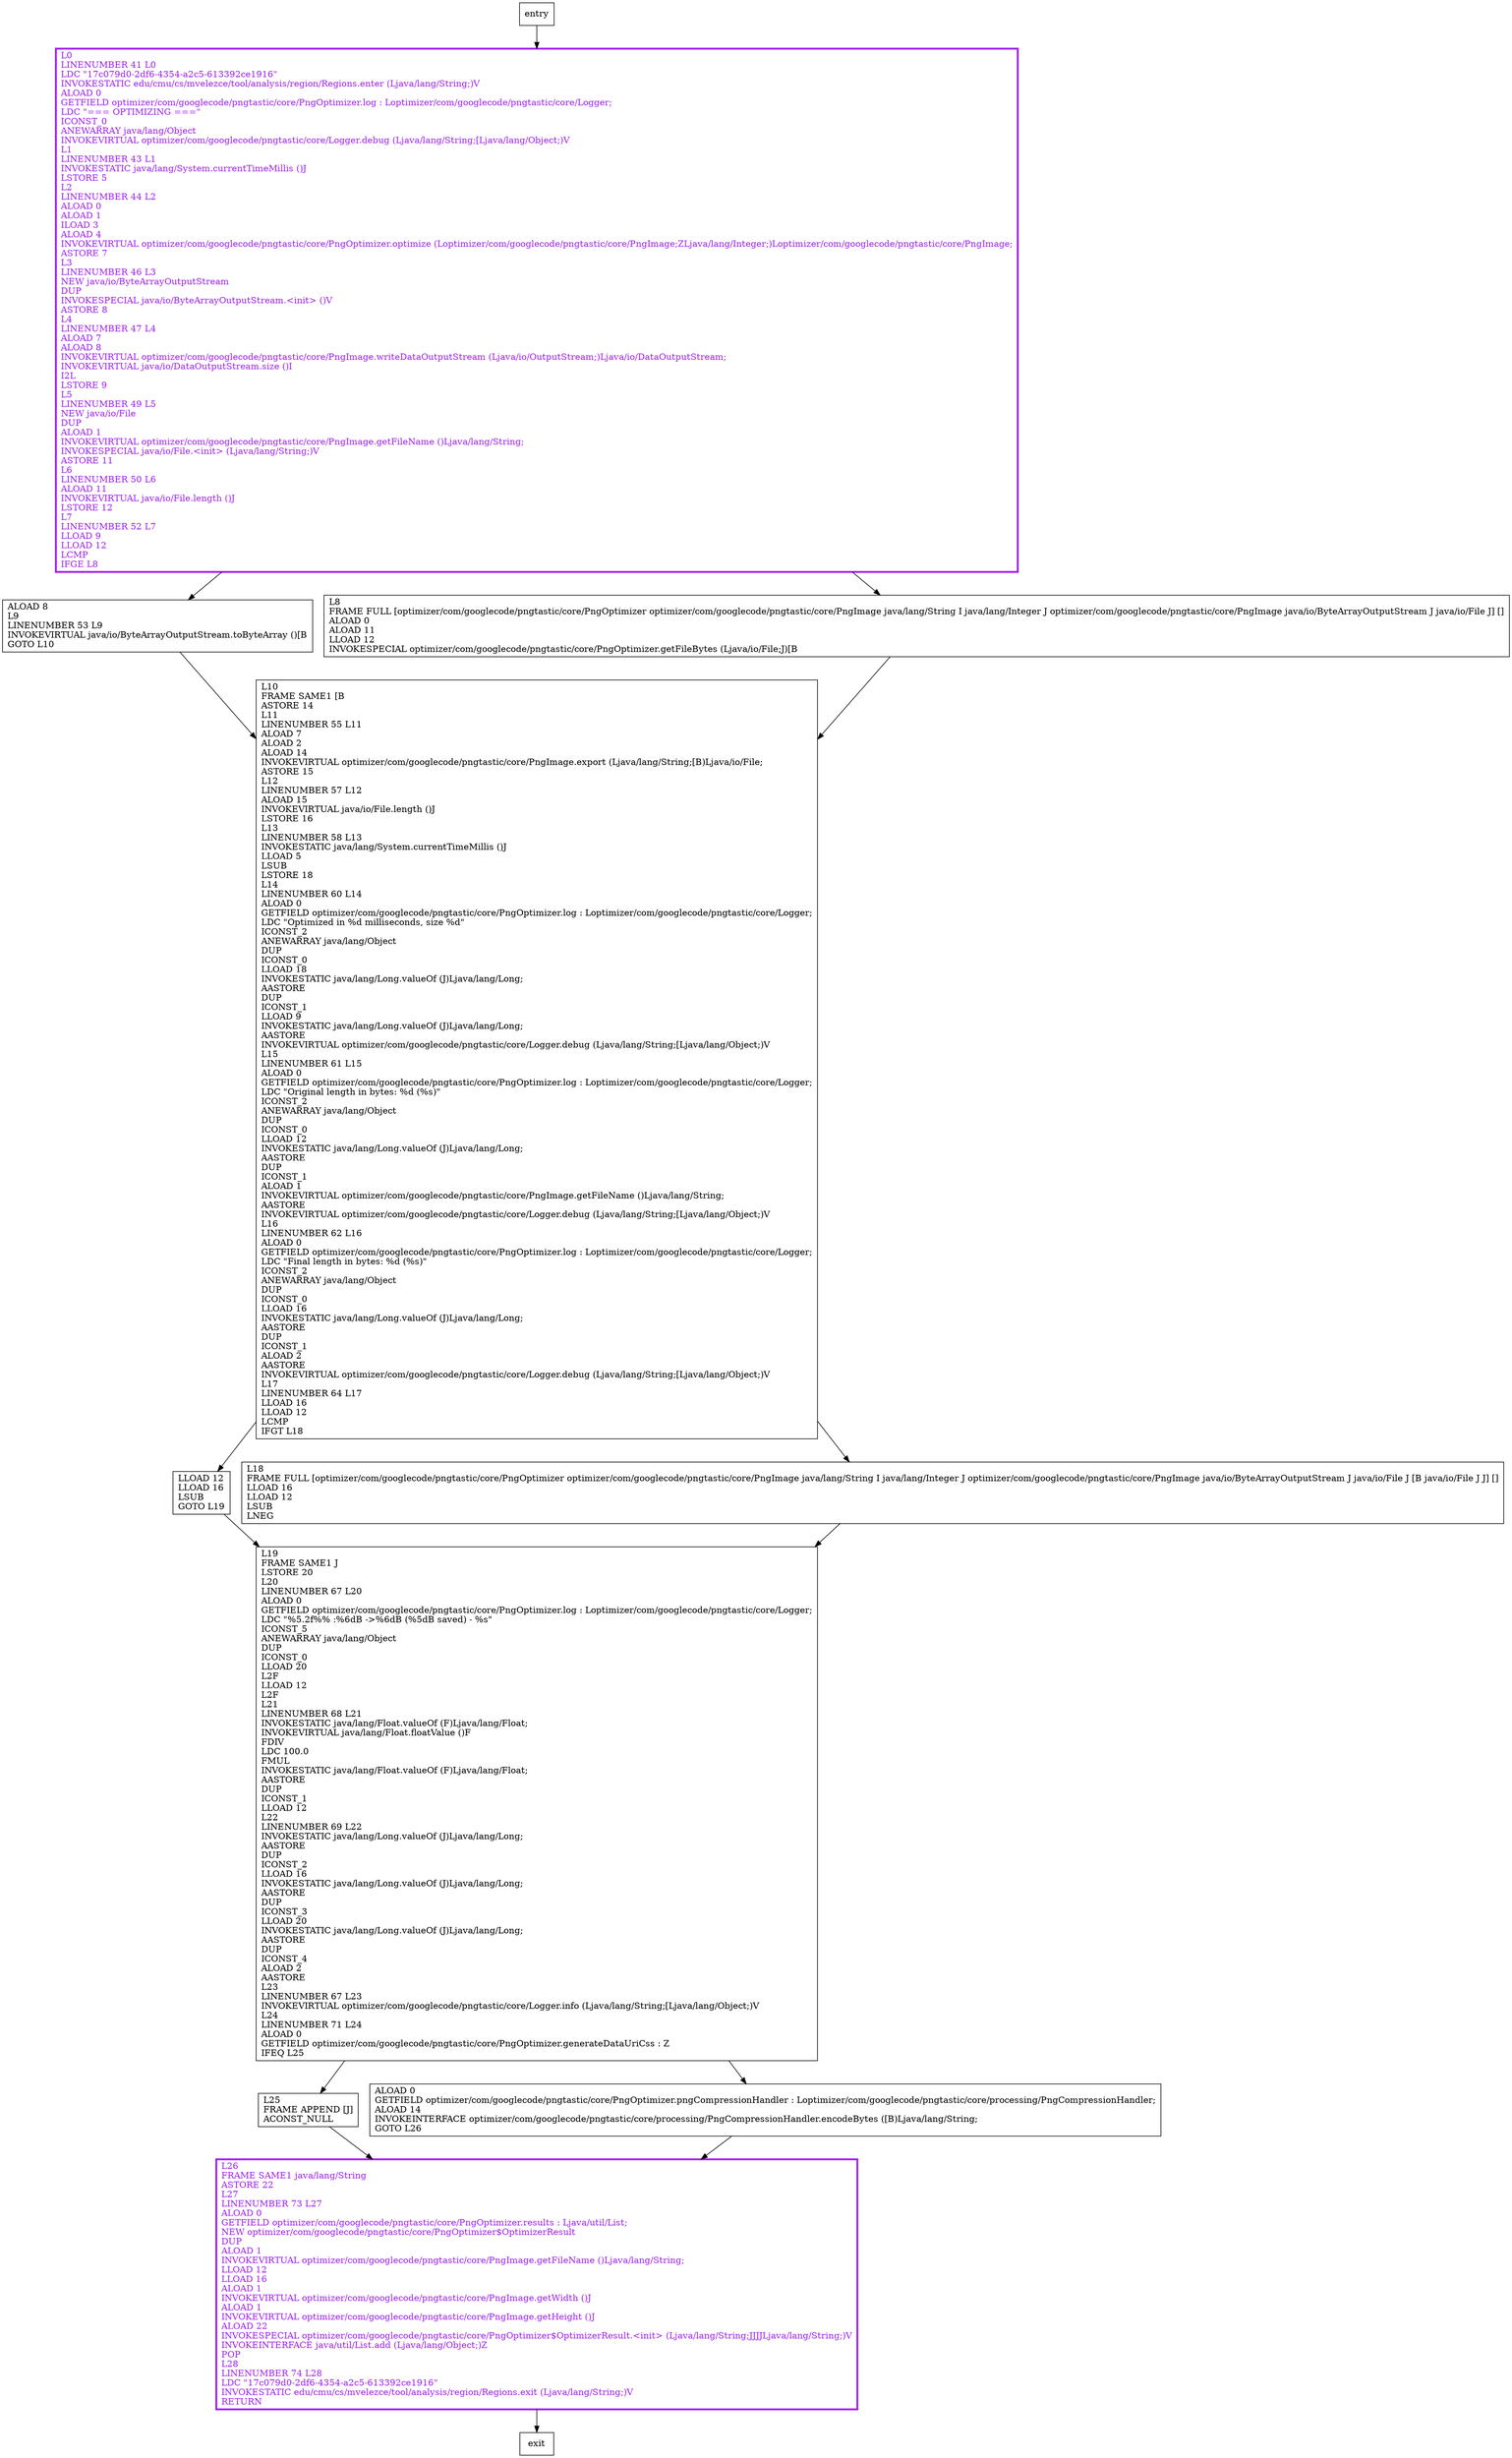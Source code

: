 digraph optimize {
node [shape=record];
1487909330 [label="LLOAD 12\lLLOAD 16\lLSUB\lGOTO L19\l"];
153824205 [label="L19\lFRAME SAME1 J\lLSTORE 20\lL20\lLINENUMBER 67 L20\lALOAD 0\lGETFIELD optimizer/com/googlecode/pngtastic/core/PngOptimizer.log : Loptimizer/com/googlecode/pngtastic/core/Logger;\lLDC \"%5.2f%% :%6dB -\>%6dB (%5dB saved) - %s\"\lICONST_5\lANEWARRAY java/lang/Object\lDUP\lICONST_0\lLLOAD 20\lL2F\lLLOAD 12\lL2F\lL21\lLINENUMBER 68 L21\lINVOKESTATIC java/lang/Float.valueOf (F)Ljava/lang/Float;\lINVOKEVIRTUAL java/lang/Float.floatValue ()F\lFDIV\lLDC 100.0\lFMUL\lINVOKESTATIC java/lang/Float.valueOf (F)Ljava/lang/Float;\lAASTORE\lDUP\lICONST_1\lLLOAD 12\lL22\lLINENUMBER 69 L22\lINVOKESTATIC java/lang/Long.valueOf (J)Ljava/lang/Long;\lAASTORE\lDUP\lICONST_2\lLLOAD 16\lINVOKESTATIC java/lang/Long.valueOf (J)Ljava/lang/Long;\lAASTORE\lDUP\lICONST_3\lLLOAD 20\lINVOKESTATIC java/lang/Long.valueOf (J)Ljava/lang/Long;\lAASTORE\lDUP\lICONST_4\lALOAD 2\lAASTORE\lL23\lLINENUMBER 67 L23\lINVOKEVIRTUAL optimizer/com/googlecode/pngtastic/core/Logger.info (Ljava/lang/String;[Ljava/lang/Object;)V\lL24\lLINENUMBER 71 L24\lALOAD 0\lGETFIELD optimizer/com/googlecode/pngtastic/core/PngOptimizer.generateDataUriCss : Z\lIFEQ L25\l"];
2056898763 [label="L10\lFRAME SAME1 [B\lASTORE 14\lL11\lLINENUMBER 55 L11\lALOAD 7\lALOAD 2\lALOAD 14\lINVOKEVIRTUAL optimizer/com/googlecode/pngtastic/core/PngImage.export (Ljava/lang/String;[B)Ljava/io/File;\lASTORE 15\lL12\lLINENUMBER 57 L12\lALOAD 15\lINVOKEVIRTUAL java/io/File.length ()J\lLSTORE 16\lL13\lLINENUMBER 58 L13\lINVOKESTATIC java/lang/System.currentTimeMillis ()J\lLLOAD 5\lLSUB\lLSTORE 18\lL14\lLINENUMBER 60 L14\lALOAD 0\lGETFIELD optimizer/com/googlecode/pngtastic/core/PngOptimizer.log : Loptimizer/com/googlecode/pngtastic/core/Logger;\lLDC \"Optimized in %d milliseconds, size %d\"\lICONST_2\lANEWARRAY java/lang/Object\lDUP\lICONST_0\lLLOAD 18\lINVOKESTATIC java/lang/Long.valueOf (J)Ljava/lang/Long;\lAASTORE\lDUP\lICONST_1\lLLOAD 9\lINVOKESTATIC java/lang/Long.valueOf (J)Ljava/lang/Long;\lAASTORE\lINVOKEVIRTUAL optimizer/com/googlecode/pngtastic/core/Logger.debug (Ljava/lang/String;[Ljava/lang/Object;)V\lL15\lLINENUMBER 61 L15\lALOAD 0\lGETFIELD optimizer/com/googlecode/pngtastic/core/PngOptimizer.log : Loptimizer/com/googlecode/pngtastic/core/Logger;\lLDC \"Original length in bytes: %d (%s)\"\lICONST_2\lANEWARRAY java/lang/Object\lDUP\lICONST_0\lLLOAD 12\lINVOKESTATIC java/lang/Long.valueOf (J)Ljava/lang/Long;\lAASTORE\lDUP\lICONST_1\lALOAD 1\lINVOKEVIRTUAL optimizer/com/googlecode/pngtastic/core/PngImage.getFileName ()Ljava/lang/String;\lAASTORE\lINVOKEVIRTUAL optimizer/com/googlecode/pngtastic/core/Logger.debug (Ljava/lang/String;[Ljava/lang/Object;)V\lL16\lLINENUMBER 62 L16\lALOAD 0\lGETFIELD optimizer/com/googlecode/pngtastic/core/PngOptimizer.log : Loptimizer/com/googlecode/pngtastic/core/Logger;\lLDC \"Final length in bytes: %d (%s)\"\lICONST_2\lANEWARRAY java/lang/Object\lDUP\lICONST_0\lLLOAD 16\lINVOKESTATIC java/lang/Long.valueOf (J)Ljava/lang/Long;\lAASTORE\lDUP\lICONST_1\lALOAD 2\lAASTORE\lINVOKEVIRTUAL optimizer/com/googlecode/pngtastic/core/Logger.debug (Ljava/lang/String;[Ljava/lang/Object;)V\lL17\lLINENUMBER 64 L17\lLLOAD 16\lLLOAD 12\lLCMP\lIFGT L18\l"];
1291039950 [label="ALOAD 8\lL9\lLINENUMBER 53 L9\lINVOKEVIRTUAL java/io/ByteArrayOutputStream.toByteArray ()[B\lGOTO L10\l"];
1922545918 [label="L18\lFRAME FULL [optimizer/com/googlecode/pngtastic/core/PngOptimizer optimizer/com/googlecode/pngtastic/core/PngImage java/lang/String I java/lang/Integer J optimizer/com/googlecode/pngtastic/core/PngImage java/io/ByteArrayOutputStream J java/io/File J [B java/io/File J J] []\lLLOAD 16\lLLOAD 12\lLSUB\lLNEG\l"];
1036023219 [label="L25\lFRAME APPEND [J]\lACONST_NULL\l"];
1473995797 [label="L26\lFRAME SAME1 java/lang/String\lASTORE 22\lL27\lLINENUMBER 73 L27\lALOAD 0\lGETFIELD optimizer/com/googlecode/pngtastic/core/PngOptimizer.results : Ljava/util/List;\lNEW optimizer/com/googlecode/pngtastic/core/PngOptimizer$OptimizerResult\lDUP\lALOAD 1\lINVOKEVIRTUAL optimizer/com/googlecode/pngtastic/core/PngImage.getFileName ()Ljava/lang/String;\lLLOAD 12\lLLOAD 16\lALOAD 1\lINVOKEVIRTUAL optimizer/com/googlecode/pngtastic/core/PngImage.getWidth ()J\lALOAD 1\lINVOKEVIRTUAL optimizer/com/googlecode/pngtastic/core/PngImage.getHeight ()J\lALOAD 22\lINVOKESPECIAL optimizer/com/googlecode/pngtastic/core/PngOptimizer$OptimizerResult.\<init\> (Ljava/lang/String;JJJJLjava/lang/String;)V\lINVOKEINTERFACE java/util/List.add (Ljava/lang/Object;)Z\lPOP\lL28\lLINENUMBER 74 L28\lLDC \"17c079d0-2df6-4354-a2c5-613392ce1916\"\lINVOKESTATIC edu/cmu/cs/mvelezce/tool/analysis/region/Regions.exit (Ljava/lang/String;)V\lRETURN\l"];
2022576399 [label="L0\lLINENUMBER 41 L0\lLDC \"17c079d0-2df6-4354-a2c5-613392ce1916\"\lINVOKESTATIC edu/cmu/cs/mvelezce/tool/analysis/region/Regions.enter (Ljava/lang/String;)V\lALOAD 0\lGETFIELD optimizer/com/googlecode/pngtastic/core/PngOptimizer.log : Loptimizer/com/googlecode/pngtastic/core/Logger;\lLDC \"=== OPTIMIZING ===\"\lICONST_0\lANEWARRAY java/lang/Object\lINVOKEVIRTUAL optimizer/com/googlecode/pngtastic/core/Logger.debug (Ljava/lang/String;[Ljava/lang/Object;)V\lL1\lLINENUMBER 43 L1\lINVOKESTATIC java/lang/System.currentTimeMillis ()J\lLSTORE 5\lL2\lLINENUMBER 44 L2\lALOAD 0\lALOAD 1\lILOAD 3\lALOAD 4\lINVOKEVIRTUAL optimizer/com/googlecode/pngtastic/core/PngOptimizer.optimize (Loptimizer/com/googlecode/pngtastic/core/PngImage;ZLjava/lang/Integer;)Loptimizer/com/googlecode/pngtastic/core/PngImage;\lASTORE 7\lL3\lLINENUMBER 46 L3\lNEW java/io/ByteArrayOutputStream\lDUP\lINVOKESPECIAL java/io/ByteArrayOutputStream.\<init\> ()V\lASTORE 8\lL4\lLINENUMBER 47 L4\lALOAD 7\lALOAD 8\lINVOKEVIRTUAL optimizer/com/googlecode/pngtastic/core/PngImage.writeDataOutputStream (Ljava/io/OutputStream;)Ljava/io/DataOutputStream;\lINVOKEVIRTUAL java/io/DataOutputStream.size ()I\lI2L\lLSTORE 9\lL5\lLINENUMBER 49 L5\lNEW java/io/File\lDUP\lALOAD 1\lINVOKEVIRTUAL optimizer/com/googlecode/pngtastic/core/PngImage.getFileName ()Ljava/lang/String;\lINVOKESPECIAL java/io/File.\<init\> (Ljava/lang/String;)V\lASTORE 11\lL6\lLINENUMBER 50 L6\lALOAD 11\lINVOKEVIRTUAL java/io/File.length ()J\lLSTORE 12\lL7\lLINENUMBER 52 L7\lLLOAD 9\lLLOAD 12\lLCMP\lIFGE L8\l"];
1927248573 [label="ALOAD 0\lGETFIELD optimizer/com/googlecode/pngtastic/core/PngOptimizer.pngCompressionHandler : Loptimizer/com/googlecode/pngtastic/core/processing/PngCompressionHandler;\lALOAD 14\lINVOKEINTERFACE optimizer/com/googlecode/pngtastic/core/processing/PngCompressionHandler.encodeBytes ([B)Ljava/lang/String;\lGOTO L26\l"];
1081957883 [label="L8\lFRAME FULL [optimizer/com/googlecode/pngtastic/core/PngOptimizer optimizer/com/googlecode/pngtastic/core/PngImage java/lang/String I java/lang/Integer J optimizer/com/googlecode/pngtastic/core/PngImage java/io/ByteArrayOutputStream J java/io/File J] []\lALOAD 0\lALOAD 11\lLLOAD 12\lINVOKESPECIAL optimizer/com/googlecode/pngtastic/core/PngOptimizer.getFileBytes (Ljava/io/File;J)[B\l"];
entry;
exit;
1487909330 -> 153824205;
1291039950 -> 2056898763;
1473995797 -> exit;
2022576399 -> 1291039950;
2022576399 -> 1081957883;
1927248573 -> 1473995797;
1081957883 -> 2056898763;
entry -> 2022576399;
153824205 -> 1036023219;
153824205 -> 1927248573;
2056898763 -> 1487909330;
2056898763 -> 1922545918;
1922545918 -> 153824205;
1036023219 -> 1473995797;
1473995797[fontcolor="purple", penwidth=3, color="purple"];
2022576399[fontcolor="purple", penwidth=3, color="purple"];
}
